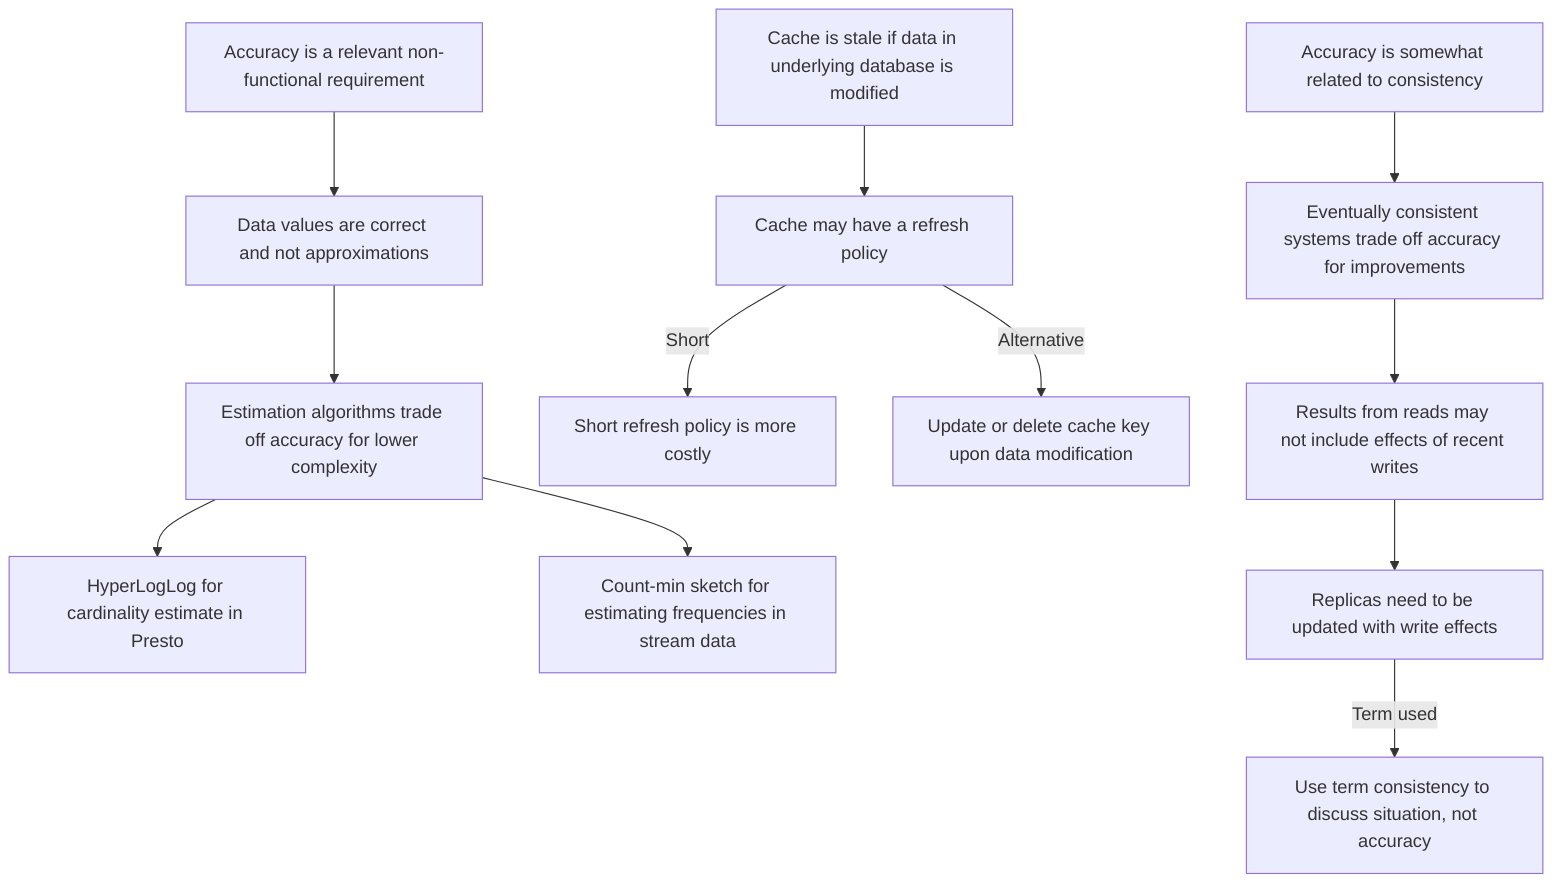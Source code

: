 flowchart TD
    Accuracy[Accuracy is a relevant non-functional requirement]
    Accuracy --> DataCorrectness[Data values are correct and not approximations]
    DataCorrectness --> EstimationAlgorithms[Estimation algorithms trade off accuracy for lower complexity]
    EstimationAlgorithms --> HyperLogLog[HyperLogLog for cardinality estimate in Presto]
    EstimationAlgorithms --> CountMinSketch[Count-min sketch for estimating frequencies in stream data]
    CacheStaleness[Cache is stale if data in underlying database is modified]
    CacheStaleness --> RefreshPolicy[Cache may have a refresh policy]
    RefreshPolicy --> |Short| Costly[Short refresh policy is more costly]
    RefreshPolicy --> |Alternative| UpdateOrDelete[Update or delete cache key upon data modification]
    AccuracyConsistency[Accuracy is somewhat related to consistency]
    AccuracyConsistency --> EventuallyConsistent[Eventually consistent systems trade off accuracy for improvements]
    EventuallyConsistent --> InaccurateResults[Results from reads may not include effects of recent writes]
    InaccurateResults --> ReplicasUpdated[Replicas need to be updated with write effects]
    ReplicasUpdated --> |Term used| ConsistencyDiscussion[Use term consistency to discuss situation, not accuracy]